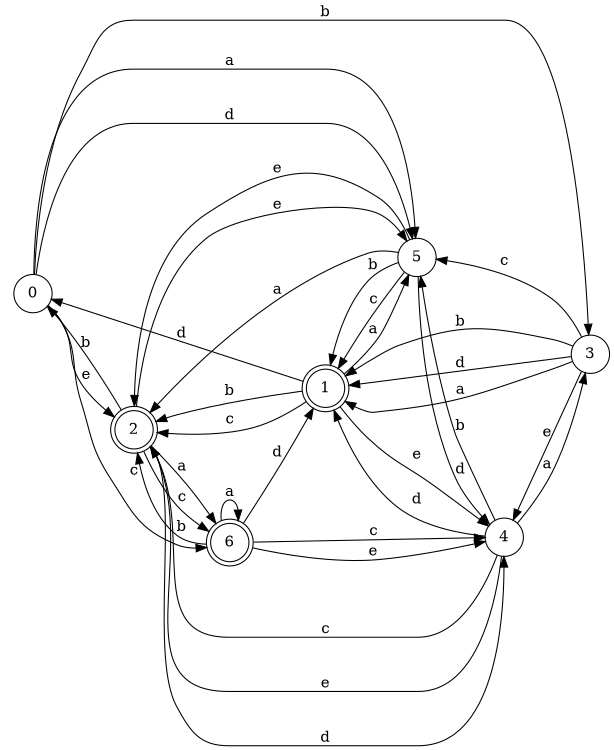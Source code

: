 digraph n6_3 {
__start0 [label="" shape="none"];

rankdir=LR;
size="8,5";

s0 [style="filled", color="black", fillcolor="white" shape="circle", label="0"];
s1 [style="rounded,filled", color="black", fillcolor="white" shape="doublecircle", label="1"];
s2 [style="rounded,filled", color="black", fillcolor="white" shape="doublecircle", label="2"];
s3 [style="filled", color="black", fillcolor="white" shape="circle", label="3"];
s4 [style="filled", color="black", fillcolor="white" shape="circle", label="4"];
s5 [style="filled", color="black", fillcolor="white" shape="circle", label="5"];
s6 [style="rounded,filled", color="black", fillcolor="white" shape="doublecircle", label="6"];
s0 -> s5 [label="a"];
s0 -> s3 [label="b"];
s0 -> s6 [label="c"];
s0 -> s5 [label="d"];
s0 -> s2 [label="e"];
s1 -> s5 [label="a"];
s1 -> s2 [label="b"];
s1 -> s2 [label="c"];
s1 -> s0 [label="d"];
s1 -> s4 [label="e"];
s2 -> s6 [label="a"];
s2 -> s0 [label="b"];
s2 -> s6 [label="c"];
s2 -> s4 [label="d"];
s2 -> s5 [label="e"];
s3 -> s1 [label="a"];
s3 -> s1 [label="b"];
s3 -> s5 [label="c"];
s3 -> s1 [label="d"];
s3 -> s4 [label="e"];
s4 -> s3 [label="a"];
s4 -> s5 [label="b"];
s4 -> s2 [label="c"];
s4 -> s1 [label="d"];
s4 -> s2 [label="e"];
s5 -> s2 [label="a"];
s5 -> s1 [label="b"];
s5 -> s1 [label="c"];
s5 -> s4 [label="d"];
s5 -> s2 [label="e"];
s6 -> s6 [label="a"];
s6 -> s2 [label="b"];
s6 -> s4 [label="c"];
s6 -> s1 [label="d"];
s6 -> s4 [label="e"];

}